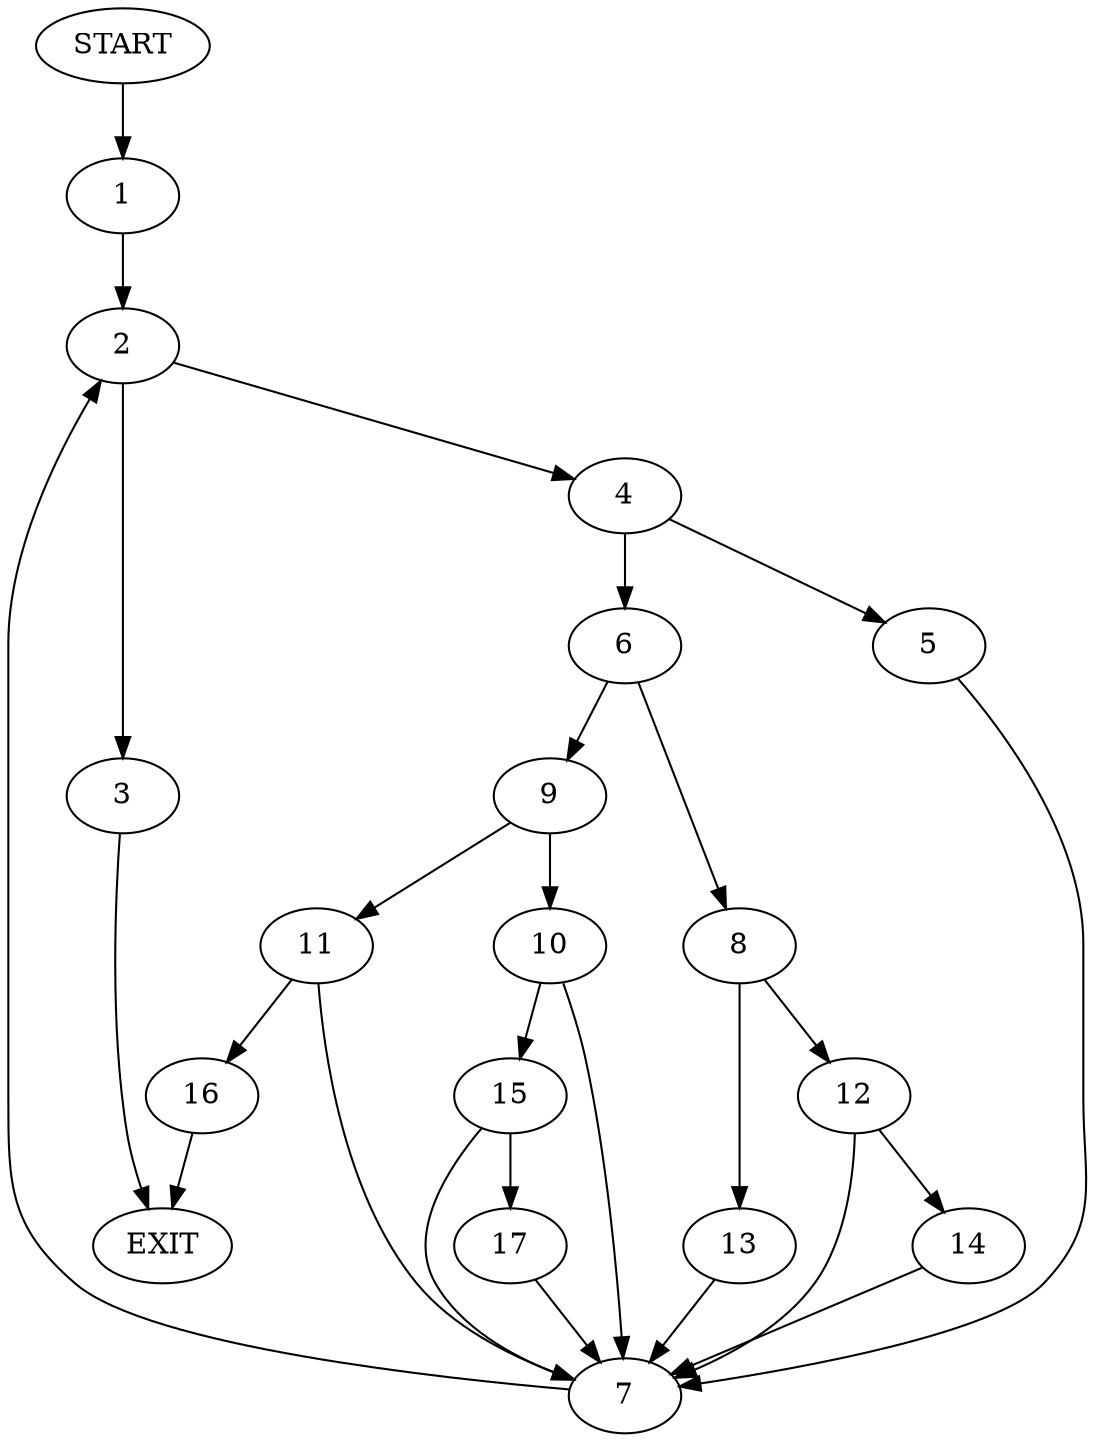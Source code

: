 digraph {
0 [label="START"]
18 [label="EXIT"]
0 -> 1
1 -> 2
2 -> 3
2 -> 4
3 -> 18
4 -> 5
4 -> 6
5 -> 7
6 -> 8
6 -> 9
7 -> 2
9 -> 10
9 -> 11
8 -> 12
8 -> 13
13 -> 7
12 -> 14
12 -> 7
14 -> 7
10 -> 7
10 -> 15
11 -> 16
11 -> 7
16 -> 18
15 -> 17
15 -> 7
17 -> 7
}
